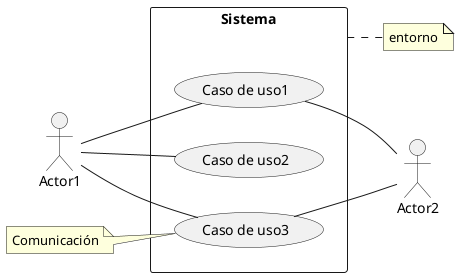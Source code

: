 @startuml
'https://plantuml.com/use-case-diagram

left to right direction

rectangle Sistema {
    (Caso de uso1)
    (Caso de uso2)
    (Caso de uso3)
}

Actor1 -- (Caso de uso1)
Actor1 -- (Caso de uso2)
Actor1 -- (Caso de uso3)

(Caso de uso1) -- Actor2
(Caso de uso3) -- Actor2

note right of Sistema : entorno
note left of (Caso de uso3): Comunicación

@enduml